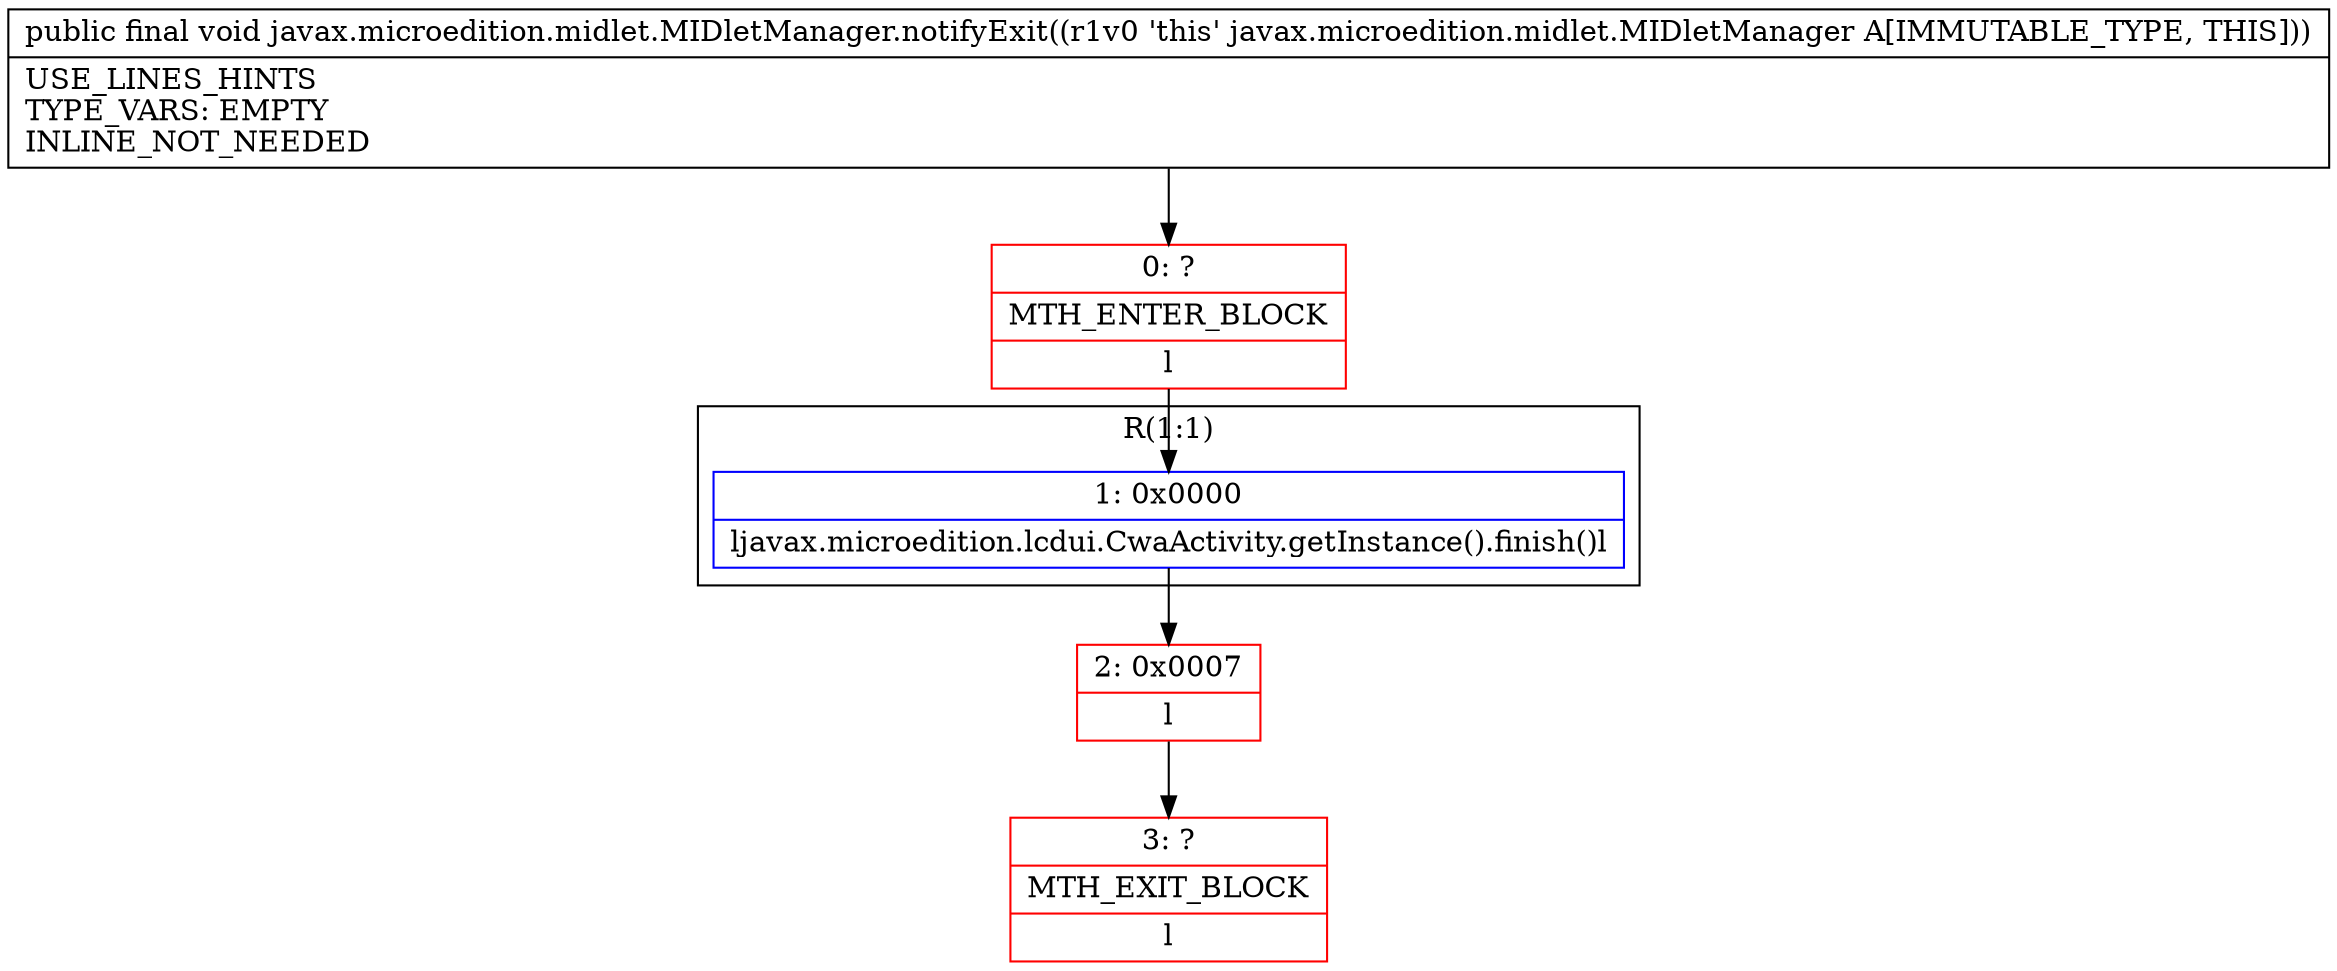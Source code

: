 digraph "CFG forjavax.microedition.midlet.MIDletManager.notifyExit()V" {
subgraph cluster_Region_540848662 {
label = "R(1:1)";
node [shape=record,color=blue];
Node_1 [shape=record,label="{1\:\ 0x0000|ljavax.microedition.lcdui.CwaActivity.getInstance().finish()l}"];
}
Node_0 [shape=record,color=red,label="{0\:\ ?|MTH_ENTER_BLOCK\l|l}"];
Node_2 [shape=record,color=red,label="{2\:\ 0x0007|l}"];
Node_3 [shape=record,color=red,label="{3\:\ ?|MTH_EXIT_BLOCK\l|l}"];
MethodNode[shape=record,label="{public final void javax.microedition.midlet.MIDletManager.notifyExit((r1v0 'this' javax.microedition.midlet.MIDletManager A[IMMUTABLE_TYPE, THIS]))  | USE_LINES_HINTS\lTYPE_VARS: EMPTY\lINLINE_NOT_NEEDED\l}"];
MethodNode -> Node_0;
Node_1 -> Node_2;
Node_0 -> Node_1;
Node_2 -> Node_3;
}

